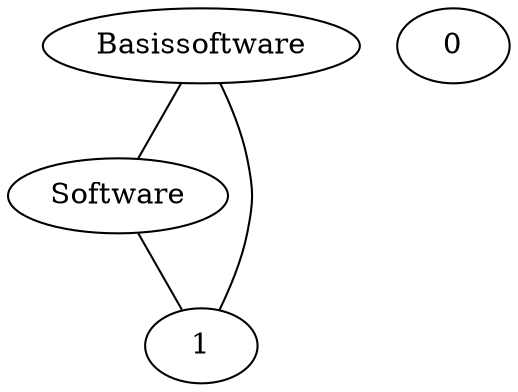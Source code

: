 graph G {
  Basissoftware;
  Software;
  0;
  1;
  Software -- 1;
  Basissoftware -- Software;
  Basissoftware -- 1;
}
